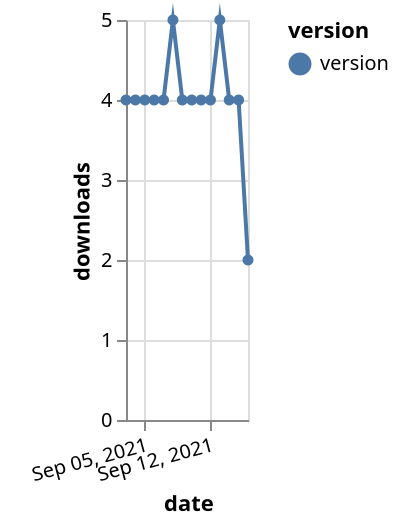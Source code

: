 {"$schema": "https://vega.github.io/schema/vega-lite/v5.json", "description": "A simple bar chart with embedded data.", "data": {"values": [{"date": "2021-09-03", "total": 4867, "delta": 4, "version": "version"}, {"date": "2021-09-04", "total": 4871, "delta": 4, "version": "version"}, {"date": "2021-09-05", "total": 4875, "delta": 4, "version": "version"}, {"date": "2021-09-06", "total": 4879, "delta": 4, "version": "version"}, {"date": "2021-09-07", "total": 4883, "delta": 4, "version": "version"}, {"date": "2021-09-08", "total": 4888, "delta": 5, "version": "version"}, {"date": "2021-09-09", "total": 4892, "delta": 4, "version": "version"}, {"date": "2021-09-10", "total": 4896, "delta": 4, "version": "version"}, {"date": "2021-09-11", "total": 4900, "delta": 4, "version": "version"}, {"date": "2021-09-12", "total": 4904, "delta": 4, "version": "version"}, {"date": "2021-09-13", "total": 4909, "delta": 5, "version": "version"}, {"date": "2021-09-14", "total": 4913, "delta": 4, "version": "version"}, {"date": "2021-09-15", "total": 4917, "delta": 4, "version": "version"}, {"date": "2021-09-16", "total": 4919, "delta": 2, "version": "version"}]}, "width": "container", "mark": {"type": "line", "point": {"filled": true}}, "encoding": {"x": {"field": "date", "type": "temporal", "timeUnit": "yearmonthdate", "title": "date", "axis": {"labelAngle": -15}}, "y": {"field": "delta", "type": "quantitative", "title": "downloads"}, "color": {"field": "version", "type": "nominal"}, "tooltip": {"field": "delta"}}}